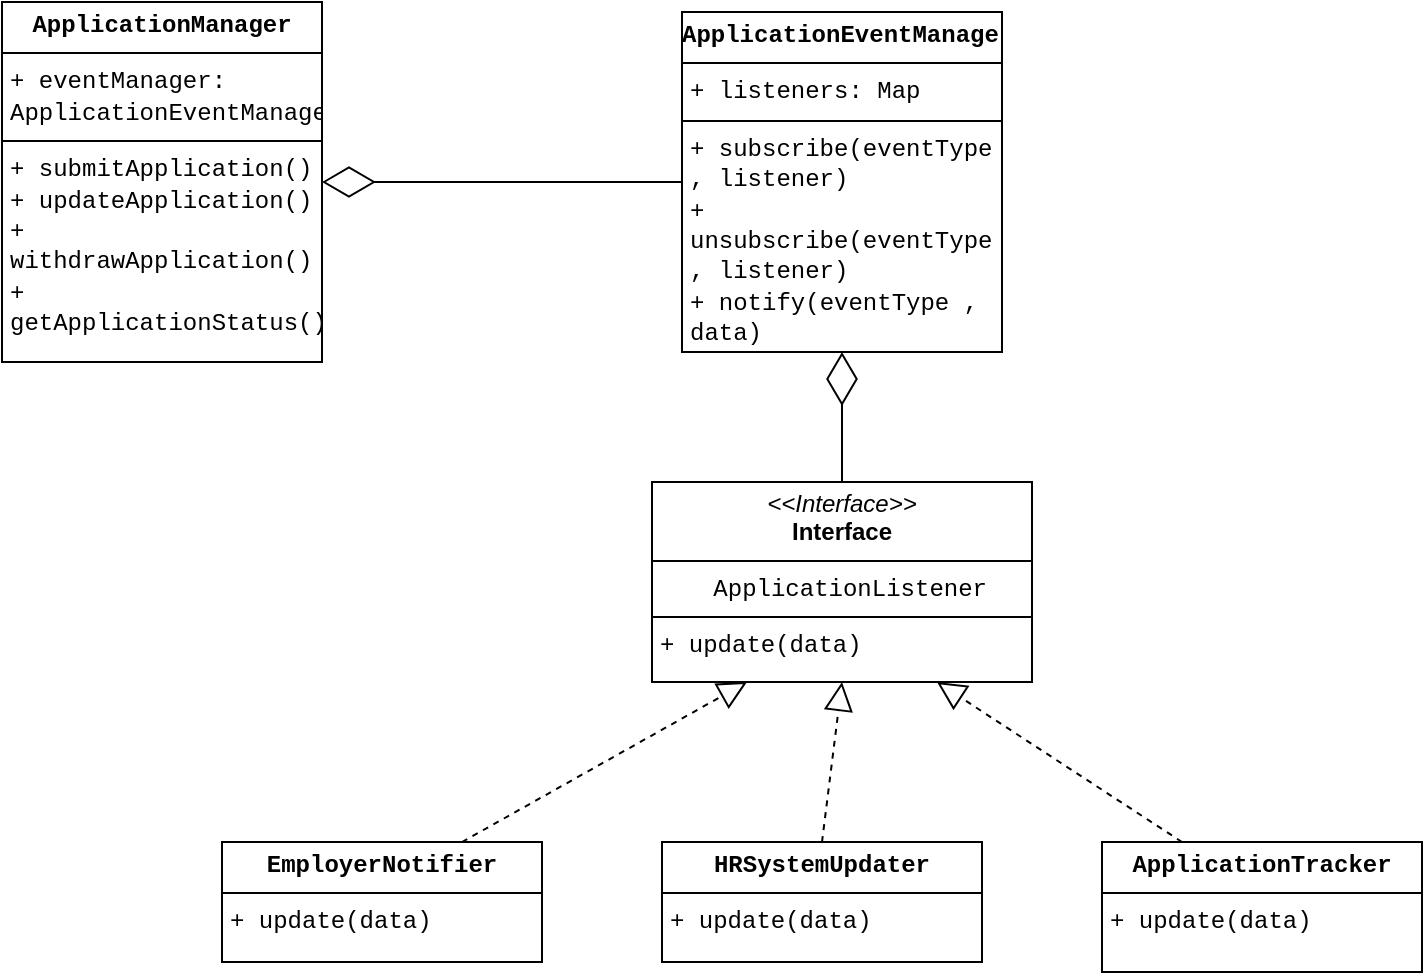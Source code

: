 <mxfile version="26.2.2">
  <diagram name="Page-1" id="tDmkI3SCQhA8ra2Z-8pF">
    <mxGraphModel dx="788" dy="524" grid="1" gridSize="10" guides="1" tooltips="1" connect="1" arrows="1" fold="1" page="1" pageScale="1" pageWidth="850" pageHeight="1100" math="0" shadow="0">
      <root>
        <mxCell id="0" />
        <mxCell id="1" parent="0" />
        <mxCell id="pGaHb2CS--EzgJzQHTuZ-1" value="&lt;p style=&quot;margin:0px;margin-top:4px;text-align:center;&quot;&gt;&lt;b&gt;&lt;font face=&quot;Courier New&quot;&gt;ApplicationEventManager&lt;/font&gt;&lt;/b&gt;&lt;/p&gt;&lt;hr size=&quot;1&quot; style=&quot;border-style:solid;&quot;&gt;&lt;p style=&quot;margin:0px;margin-left:4px;&quot;&gt;&lt;font face=&quot;Courier New&quot;&gt;+ listeners: Map&lt;/font&gt;&lt;/p&gt;&lt;hr size=&quot;1&quot; style=&quot;border-style:solid;&quot;&gt;&lt;p style=&quot;margin:0px;margin-left:4px;&quot;&gt;&lt;font face=&quot;Courier New&quot;&gt;+ subscribe(eventType , listener)&lt;/font&gt;&lt;/p&gt;&lt;p style=&quot;margin:0px;margin-left:4px;&quot;&gt;&lt;font face=&quot;Courier New&quot;&gt;+ unsubscribe(eventType , listener)&lt;/font&gt;&lt;/p&gt;&lt;p style=&quot;margin:0px;margin-left:4px;&quot;&gt;&lt;font face=&quot;Courier New&quot;&gt;+ notify(&lt;span style=&quot;background-color: transparent; color: light-dark(rgb(0, 0, 0), rgb(255, 255, 255));&quot;&gt;eventType&lt;/span&gt;&lt;span style=&quot;background-color: transparent; color: light-dark(rgb(0, 0, 0), rgb(255, 255, 255));&quot;&gt;&amp;nbsp;, data)&lt;/span&gt;&lt;/font&gt;&lt;/p&gt;&lt;p style=&quot;margin:0px;margin-left:4px;&quot;&gt;&lt;br&gt;&lt;/p&gt;" style="verticalAlign=top;align=left;overflow=fill;html=1;whiteSpace=wrap;" parent="1" vertex="1">
          <mxGeometry x="470" y="125" width="160" height="170" as="geometry" />
        </mxCell>
        <mxCell id="pGaHb2CS--EzgJzQHTuZ-2" value="&lt;p style=&quot;margin:0px;margin-top:4px;text-align:center;&quot;&gt;&lt;b&gt;&lt;font face=&quot;Courier New&quot;&gt;ApplicationManager&lt;/font&gt;&lt;/b&gt;&lt;/p&gt;&lt;hr size=&quot;1&quot; style=&quot;border-style:solid;&quot;&gt;&lt;p style=&quot;margin:0px;margin-left:4px;&quot;&gt;&lt;font face=&quot;Courier New&quot;&gt;+ eventManager: ApplicationEventManager&lt;/font&gt;&lt;/p&gt;&lt;hr size=&quot;1&quot; style=&quot;border-style:solid;&quot;&gt;&lt;p style=&quot;margin:0px;margin-left:4px;&quot;&gt;&lt;font face=&quot;Courier New&quot;&gt;+ submitApplication()&lt;/font&gt;&lt;/p&gt;&lt;p style=&quot;margin:0px;margin-left:4px;&quot;&gt;&lt;font face=&quot;Courier New&quot;&gt;+ updateApplication()&lt;/font&gt;&lt;/p&gt;&lt;p style=&quot;margin:0px;margin-left:4px;&quot;&gt;&lt;font face=&quot;Courier New&quot;&gt;+ withdrawApplication()&lt;/font&gt;&lt;/p&gt;&lt;p style=&quot;margin:0px;margin-left:4px;&quot;&gt;&lt;font face=&quot;Courier New&quot;&gt;+ getApplicationStatus()&lt;/font&gt;&lt;/p&gt;" style="verticalAlign=top;align=left;overflow=fill;html=1;whiteSpace=wrap;" parent="1" vertex="1">
          <mxGeometry x="130" y="120" width="160" height="180" as="geometry" />
        </mxCell>
        <mxCell id="pGaHb2CS--EzgJzQHTuZ-3" value="&lt;p style=&quot;margin:0px;margin-top:4px;text-align:center;&quot;&gt;&lt;i&gt;&amp;lt;&amp;lt;Interface&amp;gt;&amp;gt;&lt;/i&gt;&lt;br&gt;&lt;b&gt;Interface&lt;/b&gt;&lt;/p&gt;&lt;hr size=&quot;1&quot; style=&quot;border-style:solid;&quot;&gt;&lt;p style=&quot;margin:0px;margin-left:4px;&quot;&gt;&lt;span style=&quot;white-space: pre;&quot;&gt;&#x9;&lt;/span&gt;&lt;font face=&quot;Courier New&quot;&gt;ApplicationListener&lt;/font&gt;&lt;/p&gt;&lt;hr size=&quot;1&quot; style=&quot;border-style:solid;&quot;&gt;&lt;p style=&quot;margin:0px;margin-left:4px;&quot;&gt;&lt;font face=&quot;Courier New&quot;&gt;+ update(data)&lt;/font&gt;&lt;br&gt;&lt;br&gt;&lt;/p&gt;" style="verticalAlign=top;align=left;overflow=fill;html=1;whiteSpace=wrap;" parent="1" vertex="1">
          <mxGeometry x="455" y="360" width="190" height="100" as="geometry" />
        </mxCell>
        <mxCell id="pGaHb2CS--EzgJzQHTuZ-4" value="&lt;p style=&quot;margin:0px;margin-top:4px;text-align:center;&quot;&gt;&lt;b&gt;&lt;font face=&quot;Courier New&quot;&gt;ApplicationTracker&lt;/font&gt;&lt;/b&gt;&lt;/p&gt;&lt;hr size=&quot;1&quot; style=&quot;border-style:solid;&quot;&gt;&lt;p style=&quot;margin:0px;margin-left:4px;&quot;&gt;&lt;font face=&quot;Courier New&quot;&gt;+ update(data)&lt;/font&gt;&lt;/p&gt;" style="verticalAlign=top;align=left;overflow=fill;html=1;whiteSpace=wrap;" parent="1" vertex="1">
          <mxGeometry x="680" y="540" width="160" height="65" as="geometry" />
        </mxCell>
        <mxCell id="pGaHb2CS--EzgJzQHTuZ-5" value="&lt;p style=&quot;margin:0px;margin-top:4px;text-align:center;&quot;&gt;&lt;b&gt;&lt;font face=&quot;Courier New&quot;&gt;HRSystemUpdater&lt;/font&gt;&lt;/b&gt;&lt;/p&gt;&lt;hr size=&quot;1&quot; style=&quot;border-style:solid;&quot;&gt;&lt;p style=&quot;margin:0px;margin-left:4px;&quot;&gt;&lt;font face=&quot;Courier New&quot;&gt;+ update(data)&lt;/font&gt;&lt;/p&gt;" style="verticalAlign=top;align=left;overflow=fill;html=1;whiteSpace=wrap;" parent="1" vertex="1">
          <mxGeometry x="460" y="540" width="160" height="60" as="geometry" />
        </mxCell>
        <mxCell id="pGaHb2CS--EzgJzQHTuZ-6" value="&lt;p style=&quot;margin:0px;margin-top:4px;text-align:center;&quot;&gt;&lt;b&gt;&lt;font face=&quot;Courier New&quot;&gt;EmployerNotifier&lt;/font&gt;&lt;/b&gt;&lt;/p&gt;&lt;hr size=&quot;1&quot; style=&quot;border-style:solid;&quot;&gt;&lt;p style=&quot;margin:0px;margin-left:4px;&quot;&gt;&lt;font face=&quot;Courier New&quot;&gt;+ update(data)&lt;/font&gt;&lt;/p&gt;" style="verticalAlign=top;align=left;overflow=fill;html=1;whiteSpace=wrap;" parent="1" vertex="1">
          <mxGeometry x="240" y="540" width="160" height="60" as="geometry" />
        </mxCell>
        <mxCell id="pGaHb2CS--EzgJzQHTuZ-7" value="" style="endArrow=diamondThin;endFill=0;endSize=24;html=1;rounded=0;exitX=0;exitY=0.5;exitDx=0;exitDy=0;entryX=1;entryY=0.5;entryDx=0;entryDy=0;" parent="1" source="pGaHb2CS--EzgJzQHTuZ-1" target="pGaHb2CS--EzgJzQHTuZ-2" edge="1">
          <mxGeometry width="160" relative="1" as="geometry">
            <mxPoint x="430" y="144.667" as="sourcePoint" />
            <mxPoint x="610" y="520" as="targetPoint" />
          </mxGeometry>
        </mxCell>
        <mxCell id="pGaHb2CS--EzgJzQHTuZ-8" value="" style="endArrow=diamondThin;endFill=0;endSize=24;html=1;rounded=0;exitX=0.5;exitY=0;exitDx=0;exitDy=0;entryX=0.5;entryY=1;entryDx=0;entryDy=0;" parent="1" source="pGaHb2CS--EzgJzQHTuZ-3" target="pGaHb2CS--EzgJzQHTuZ-1" edge="1">
          <mxGeometry width="160" relative="1" as="geometry">
            <mxPoint x="450" y="330" as="sourcePoint" />
            <mxPoint x="610" y="330" as="targetPoint" />
          </mxGeometry>
        </mxCell>
        <mxCell id="pGaHb2CS--EzgJzQHTuZ-9" value="" style="endArrow=block;dashed=1;endFill=0;endSize=12;html=1;rounded=0;entryX=0.25;entryY=1;entryDx=0;entryDy=0;exitX=0.75;exitY=0;exitDx=0;exitDy=0;" parent="1" source="pGaHb2CS--EzgJzQHTuZ-6" target="pGaHb2CS--EzgJzQHTuZ-3" edge="1">
          <mxGeometry width="160" relative="1" as="geometry">
            <mxPoint x="450" y="540" as="sourcePoint" />
            <mxPoint x="610" y="540" as="targetPoint" />
          </mxGeometry>
        </mxCell>
        <mxCell id="pGaHb2CS--EzgJzQHTuZ-10" value="" style="endArrow=block;dashed=1;endFill=0;endSize=12;html=1;rounded=0;entryX=0.5;entryY=1;entryDx=0;entryDy=0;exitX=0.5;exitY=0;exitDx=0;exitDy=0;" parent="1" source="pGaHb2CS--EzgJzQHTuZ-5" target="pGaHb2CS--EzgJzQHTuZ-3" edge="1">
          <mxGeometry width="160" relative="1" as="geometry">
            <mxPoint x="450" y="540" as="sourcePoint" />
            <mxPoint x="610" y="540" as="targetPoint" />
          </mxGeometry>
        </mxCell>
        <mxCell id="pGaHb2CS--EzgJzQHTuZ-12" value="" style="endArrow=block;dashed=1;endFill=0;endSize=12;html=1;rounded=0;entryX=0.75;entryY=1;entryDx=0;entryDy=0;exitX=0.25;exitY=0;exitDx=0;exitDy=0;" parent="1" source="pGaHb2CS--EzgJzQHTuZ-4" target="pGaHb2CS--EzgJzQHTuZ-3" edge="1">
          <mxGeometry width="160" relative="1" as="geometry">
            <mxPoint x="450" y="540" as="sourcePoint" />
            <mxPoint x="610" y="540" as="targetPoint" />
          </mxGeometry>
        </mxCell>
      </root>
    </mxGraphModel>
  </diagram>
</mxfile>
